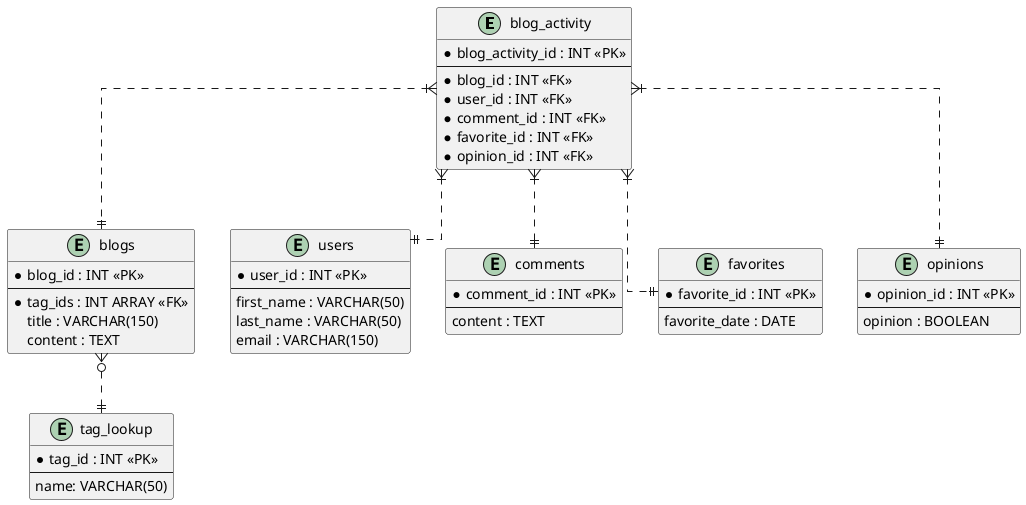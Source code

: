 @startuml

skinparam linetype ortho

entity "blog_activity" as blog_activity {
  *blog_activity_id : INT <<PK>>
  --
  *blog_id : INT <<FK>>
  *user_id : INT <<FK>>
  *comment_id : INT <<FK>>
  *favorite_id : INT <<FK>>
  *opinion_id : INT <<FK>>
}

entity "blogs" as blogs {
  *blog_id : INT <<PK>>
  --
  *tag_ids : INT ARRAY <<FK>>
  title : VARCHAR(150)
  content : TEXT
}

entity "users" as users {
  *user_id : INT <<PK>>
  --
  first_name : VARCHAR(50)
  last_name : VARCHAR(50)
  email : VARCHAR(150)
}

entity "comments" as comments {
  *comment_id : INT <<PK>>
  --
  content : TEXT
}

entity "favorites" as favorites {
  *favorite_id : INT <<PK>>
  --
  favorite_date : DATE
}

entity "opinions" as opinions {
  *opinion_id : INT <<PK>>
  --
  opinion : BOOLEAN
}

entity "tag_lookup" as tag_lookup {
  *tag_id : INT <<PK>>
  --
  name: VARCHAR(50)
}

blog_activity }|..|| users
blog_activity }|..|| blogs
blog_activity }|..|| comments
blog_activity }|..|| favorites
blog_activity }|..|| opinions
blogs }o..|| tag_lookup

@enduml
